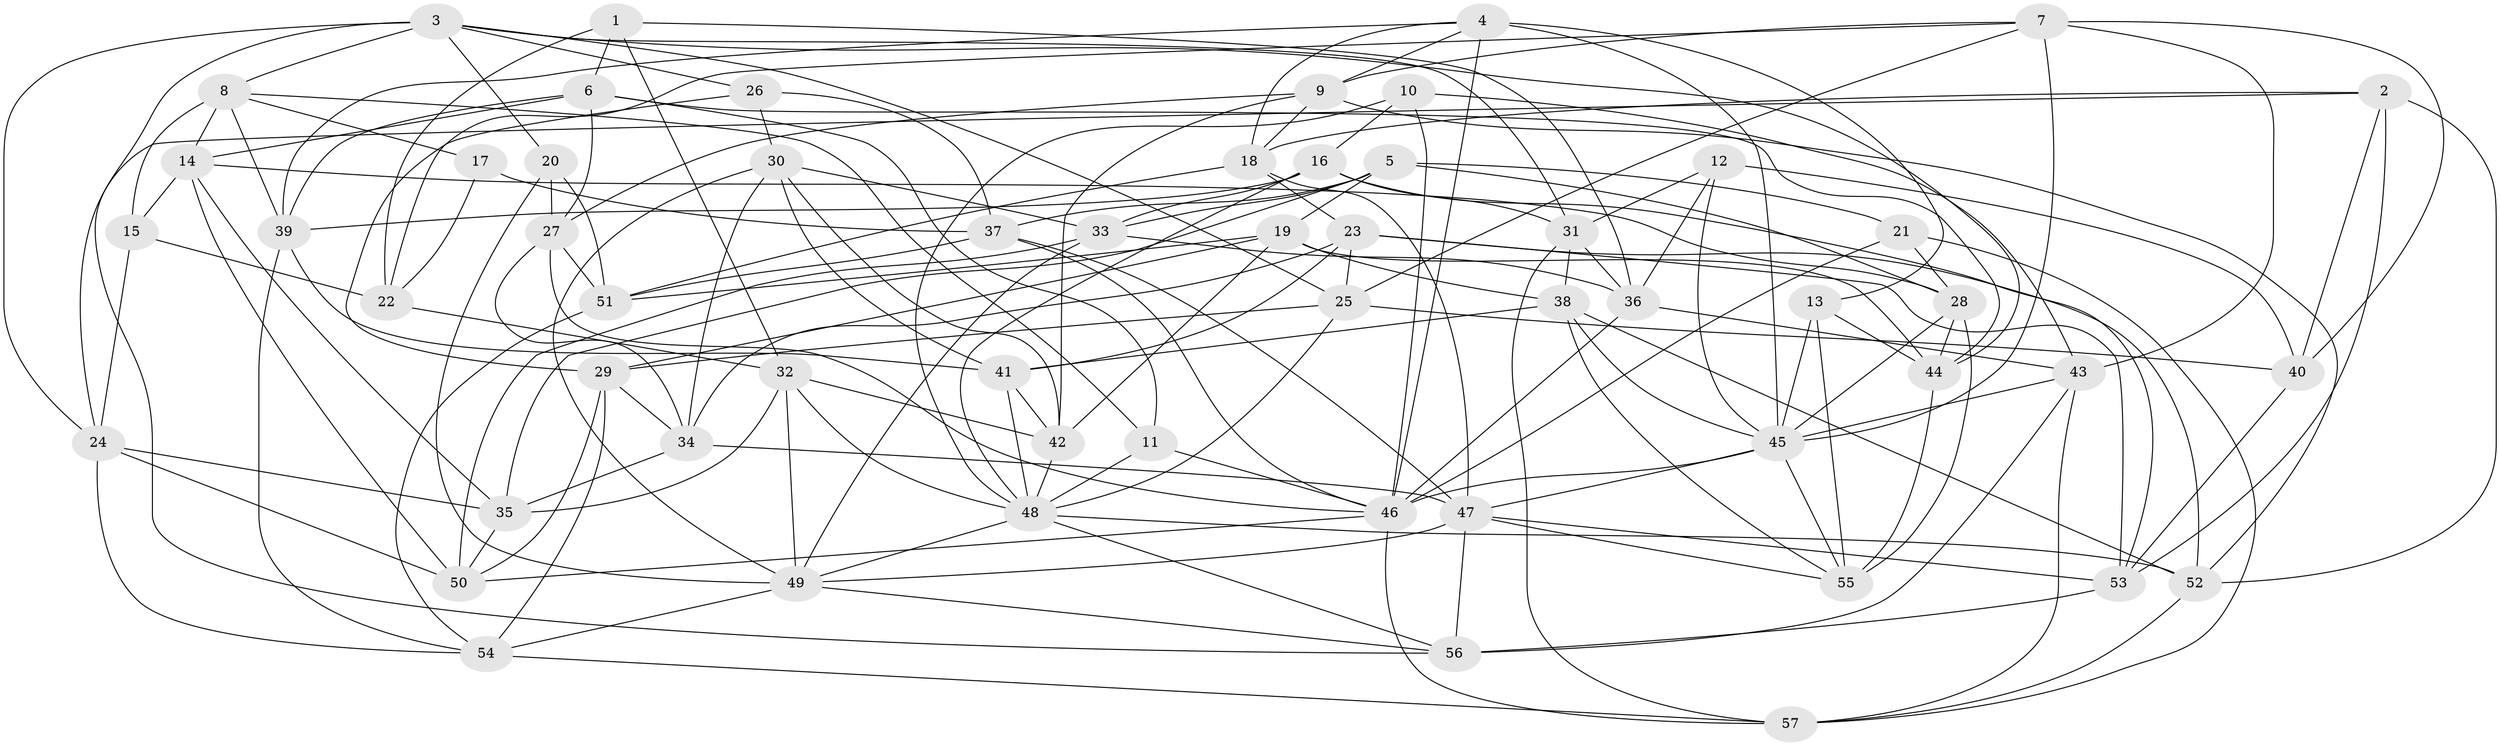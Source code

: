 // original degree distribution, {4: 1.0}
// Generated by graph-tools (version 1.1) at 2025/26/03/09/25 03:26:50]
// undirected, 57 vertices, 168 edges
graph export_dot {
graph [start="1"]
  node [color=gray90,style=filled];
  1;
  2;
  3;
  4;
  5;
  6;
  7;
  8;
  9;
  10;
  11;
  12;
  13;
  14;
  15;
  16;
  17;
  18;
  19;
  20;
  21;
  22;
  23;
  24;
  25;
  26;
  27;
  28;
  29;
  30;
  31;
  32;
  33;
  34;
  35;
  36;
  37;
  38;
  39;
  40;
  41;
  42;
  43;
  44;
  45;
  46;
  47;
  48;
  49;
  50;
  51;
  52;
  53;
  54;
  55;
  56;
  57;
  1 -- 6 [weight=1.0];
  1 -- 22 [weight=1.0];
  1 -- 32 [weight=1.0];
  1 -- 36 [weight=1.0];
  2 -- 18 [weight=1.0];
  2 -- 24 [weight=1.0];
  2 -- 40 [weight=2.0];
  2 -- 52 [weight=1.0];
  2 -- 53 [weight=1.0];
  3 -- 8 [weight=1.0];
  3 -- 20 [weight=1.0];
  3 -- 24 [weight=1.0];
  3 -- 25 [weight=1.0];
  3 -- 26 [weight=1.0];
  3 -- 31 [weight=1.0];
  3 -- 44 [weight=1.0];
  3 -- 56 [weight=1.0];
  4 -- 9 [weight=1.0];
  4 -- 13 [weight=1.0];
  4 -- 18 [weight=1.0];
  4 -- 39 [weight=1.0];
  4 -- 45 [weight=1.0];
  4 -- 46 [weight=1.0];
  5 -- 19 [weight=1.0];
  5 -- 21 [weight=1.0];
  5 -- 28 [weight=1.0];
  5 -- 33 [weight=1.0];
  5 -- 35 [weight=1.0];
  5 -- 37 [weight=1.0];
  6 -- 11 [weight=1.0];
  6 -- 14 [weight=1.0];
  6 -- 27 [weight=1.0];
  6 -- 39 [weight=1.0];
  6 -- 44 [weight=1.0];
  7 -- 9 [weight=1.0];
  7 -- 22 [weight=1.0];
  7 -- 25 [weight=1.0];
  7 -- 40 [weight=1.0];
  7 -- 43 [weight=1.0];
  7 -- 45 [weight=1.0];
  8 -- 11 [weight=1.0];
  8 -- 14 [weight=1.0];
  8 -- 15 [weight=1.0];
  8 -- 17 [weight=1.0];
  8 -- 39 [weight=1.0];
  9 -- 18 [weight=1.0];
  9 -- 27 [weight=1.0];
  9 -- 42 [weight=1.0];
  9 -- 52 [weight=1.0];
  10 -- 16 [weight=1.0];
  10 -- 43 [weight=1.0];
  10 -- 46 [weight=1.0];
  10 -- 48 [weight=1.0];
  11 -- 46 [weight=1.0];
  11 -- 48 [weight=1.0];
  12 -- 31 [weight=1.0];
  12 -- 36 [weight=1.0];
  12 -- 40 [weight=1.0];
  12 -- 45 [weight=1.0];
  13 -- 44 [weight=1.0];
  13 -- 45 [weight=1.0];
  13 -- 55 [weight=1.0];
  14 -- 15 [weight=1.0];
  14 -- 28 [weight=1.0];
  14 -- 35 [weight=1.0];
  14 -- 50 [weight=1.0];
  15 -- 22 [weight=1.0];
  15 -- 24 [weight=1.0];
  16 -- 31 [weight=1.0];
  16 -- 33 [weight=1.0];
  16 -- 39 [weight=1.0];
  16 -- 48 [weight=1.0];
  16 -- 53 [weight=1.0];
  17 -- 22 [weight=2.0];
  17 -- 37 [weight=1.0];
  18 -- 23 [weight=1.0];
  18 -- 47 [weight=1.0];
  18 -- 51 [weight=1.0];
  19 -- 29 [weight=1.0];
  19 -- 38 [weight=1.0];
  19 -- 42 [weight=1.0];
  19 -- 44 [weight=1.0];
  19 -- 51 [weight=1.0];
  20 -- 27 [weight=1.0];
  20 -- 49 [weight=1.0];
  20 -- 51 [weight=1.0];
  21 -- 28 [weight=1.0];
  21 -- 46 [weight=1.0];
  21 -- 57 [weight=1.0];
  22 -- 32 [weight=1.0];
  23 -- 25 [weight=1.0];
  23 -- 34 [weight=1.0];
  23 -- 41 [weight=1.0];
  23 -- 52 [weight=1.0];
  23 -- 53 [weight=1.0];
  24 -- 35 [weight=1.0];
  24 -- 50 [weight=1.0];
  24 -- 54 [weight=1.0];
  25 -- 29 [weight=1.0];
  25 -- 40 [weight=1.0];
  25 -- 48 [weight=1.0];
  26 -- 29 [weight=1.0];
  26 -- 30 [weight=1.0];
  26 -- 37 [weight=1.0];
  27 -- 34 [weight=1.0];
  27 -- 46 [weight=1.0];
  27 -- 51 [weight=1.0];
  28 -- 44 [weight=1.0];
  28 -- 45 [weight=1.0];
  28 -- 55 [weight=1.0];
  29 -- 34 [weight=1.0];
  29 -- 50 [weight=1.0];
  29 -- 54 [weight=1.0];
  30 -- 33 [weight=1.0];
  30 -- 34 [weight=1.0];
  30 -- 41 [weight=1.0];
  30 -- 42 [weight=1.0];
  30 -- 49 [weight=1.0];
  31 -- 36 [weight=1.0];
  31 -- 38 [weight=1.0];
  31 -- 57 [weight=1.0];
  32 -- 35 [weight=1.0];
  32 -- 42 [weight=1.0];
  32 -- 48 [weight=1.0];
  32 -- 49 [weight=1.0];
  33 -- 36 [weight=1.0];
  33 -- 49 [weight=1.0];
  33 -- 50 [weight=1.0];
  34 -- 35 [weight=1.0];
  34 -- 47 [weight=1.0];
  35 -- 50 [weight=1.0];
  36 -- 43 [weight=1.0];
  36 -- 46 [weight=1.0];
  37 -- 46 [weight=1.0];
  37 -- 47 [weight=1.0];
  37 -- 51 [weight=1.0];
  38 -- 41 [weight=1.0];
  38 -- 45 [weight=1.0];
  38 -- 52 [weight=1.0];
  38 -- 55 [weight=1.0];
  39 -- 41 [weight=1.0];
  39 -- 54 [weight=1.0];
  40 -- 53 [weight=1.0];
  41 -- 42 [weight=1.0];
  41 -- 48 [weight=1.0];
  42 -- 48 [weight=1.0];
  43 -- 45 [weight=1.0];
  43 -- 56 [weight=1.0];
  43 -- 57 [weight=1.0];
  44 -- 55 [weight=1.0];
  45 -- 46 [weight=1.0];
  45 -- 47 [weight=1.0];
  45 -- 55 [weight=1.0];
  46 -- 50 [weight=1.0];
  46 -- 57 [weight=1.0];
  47 -- 49 [weight=1.0];
  47 -- 53 [weight=1.0];
  47 -- 55 [weight=1.0];
  47 -- 56 [weight=1.0];
  48 -- 49 [weight=1.0];
  48 -- 52 [weight=1.0];
  48 -- 56 [weight=1.0];
  49 -- 54 [weight=1.0];
  49 -- 56 [weight=1.0];
  51 -- 54 [weight=1.0];
  52 -- 57 [weight=1.0];
  53 -- 56 [weight=1.0];
  54 -- 57 [weight=1.0];
}
